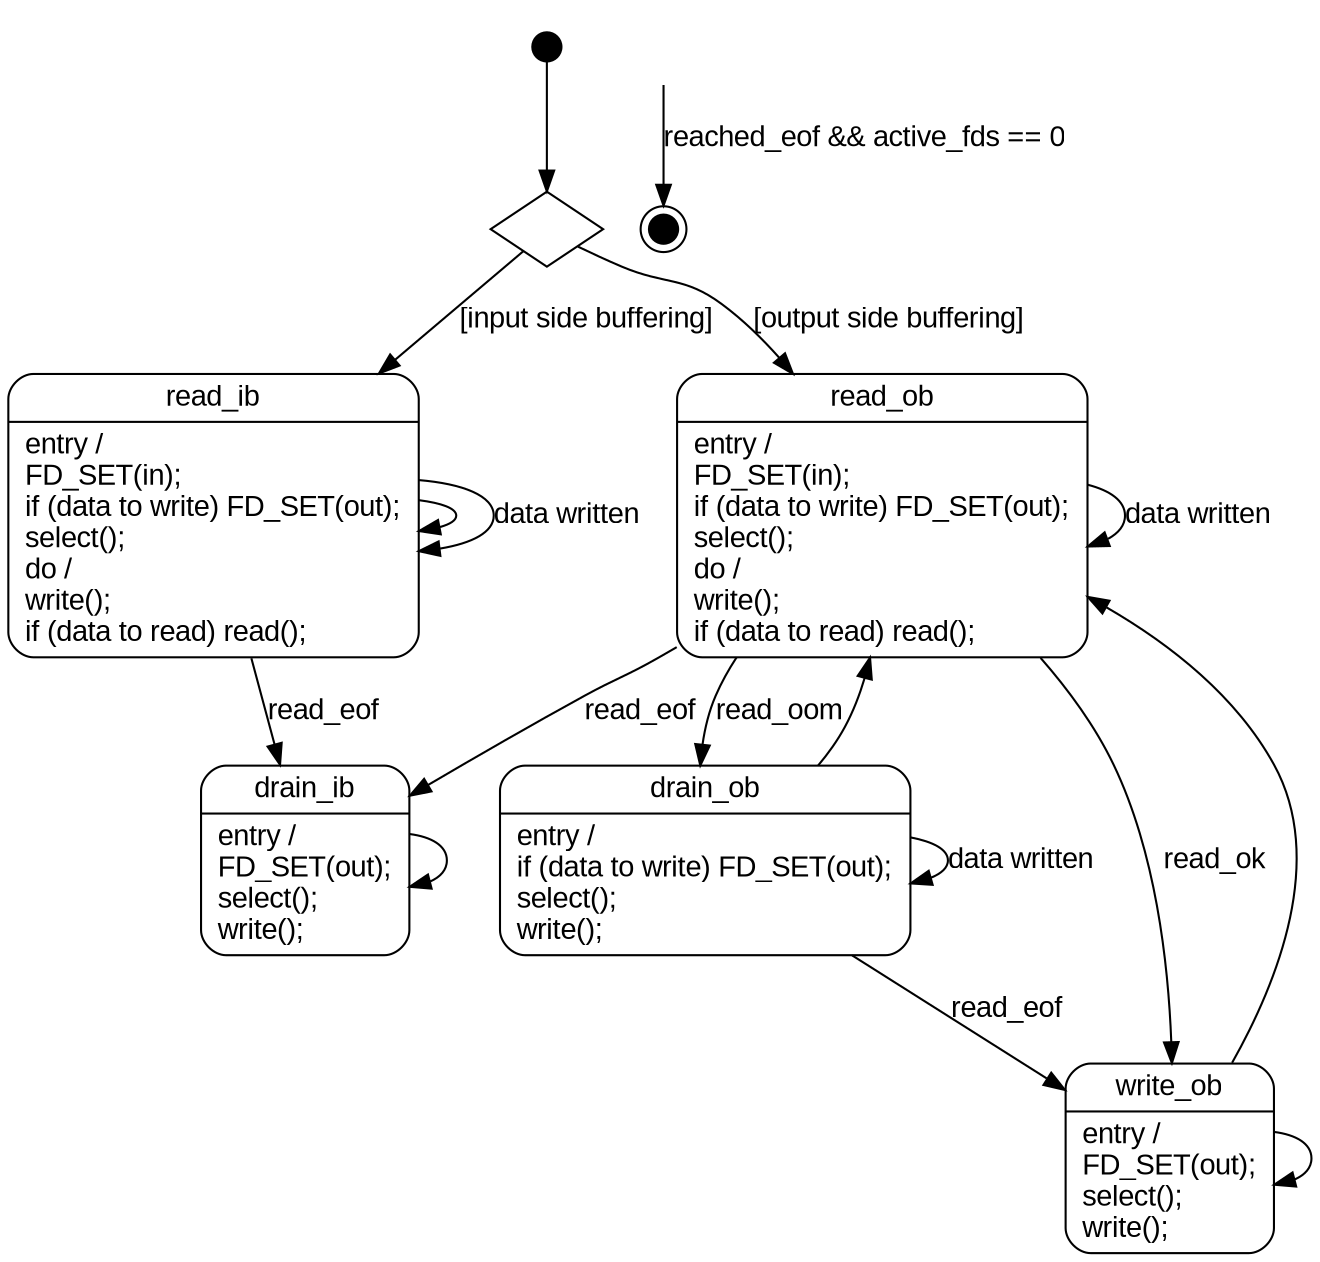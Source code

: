 digraph teestate {
	node [shape="record", style="rounded", fontname="Arial"];
	edge [fontname="Arial"];

	drain_ib [label="{drain_ib|entry /\lFD_SET(out);\lselect();\lwrite();\l}"];
	drain_ob [label="{drain_ob|entry /\lif (data to write) FD_SET(out);\lselect();\lwrite();\l}"];
	read_ib [label="{read_ib|entry /\lFD_SET(in);\lif (data to write) FD_SET(out);\lselect();\ldo /\lwrite();\lif (data to read) read();\l}"];
	read_ob [label="{read_ob|entry /\lFD_SET(in);\lif (data to write) FD_SET(out);\lselect();\ldo /\lwrite();\lif (data to read) read();\l}"];
	write_ob [label="{write_ob|entry /\lFD_SET(out);\lselect();\lwrite();\l}"];

	read_ob -> drain_ib [label="read_eof"];
	read_ob -> write_ob [label="read_ok"];
	read_ob -> drain_ob [label="read_oom"];
	read_ob -> read_ob [label="data written"];

	read_ib -> drain_ib [label="read_eof"];
	read_ib -> read_ib [label=""];
	read_ib -> read_ib [label="data written"];

	drain_ib -> drain_ib [label=""];

	write_ob -> read_ob [label=""];
	write_ob -> write_ob [label=""];

	drain_ob -> read_ob [label=""];
	drain_ob -> write_ob [label="read_eof"];
	drain_ob -> drain_ob [label="data written"];

	start [shape=circle,style=filled,label="",width=0.2,fillcolor=black,fixedsize=true];
	bufftype [shape=diamond,label="",style=""];
	start -> bufftype;
	bufftype -> read_ib [label="[input side buffering]"];
	bufftype -> read_ob [label="[output side buffering]"];

	end [shape=doublecircle,style=filled,label="",width=0.2,fixedsize=true,fillcolor=black];
	empty [style=invis,label=""];
	empty -> end [label="reached_eof && active_fds == 0"];
}
